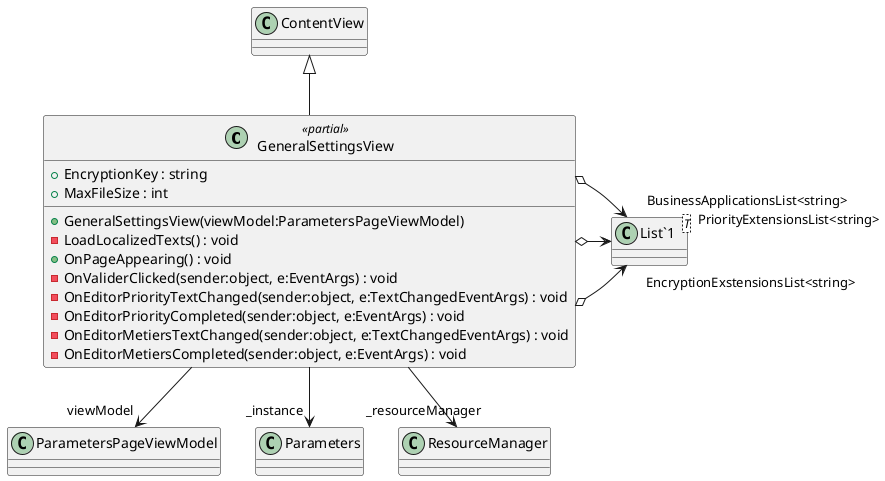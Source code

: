 @startuml
class GeneralSettingsView <<partial>> {
    + EncryptionKey : string
    + MaxFileSize : int
    + GeneralSettingsView(viewModel:ParametersPageViewModel)
    - LoadLocalizedTexts() : void
    + OnPageAppearing() : void
    - OnValiderClicked(sender:object, e:EventArgs) : void
    - OnEditorPriorityTextChanged(sender:object, e:TextChangedEventArgs) : void
    - OnEditorPriorityCompleted(sender:object, e:EventArgs) : void
    - OnEditorMetiersTextChanged(sender:object, e:TextChangedEventArgs) : void
    - OnEditorMetiersCompleted(sender:object, e:EventArgs) : void
}
class "List`1"<T> {
}
ContentView <|-- GeneralSettingsView
GeneralSettingsView --> "viewModel" ParametersPageViewModel
GeneralSettingsView --> "_instance" Parameters
GeneralSettingsView o-> "EncryptionExstensionsList<string>" "List`1"
GeneralSettingsView --> "_resourceManager" ResourceManager
GeneralSettingsView o-> "PriorityExtensionsList<string>" "List`1"
GeneralSettingsView o-> "BusinessApplicationsList<string>" "List`1"
@enduml
